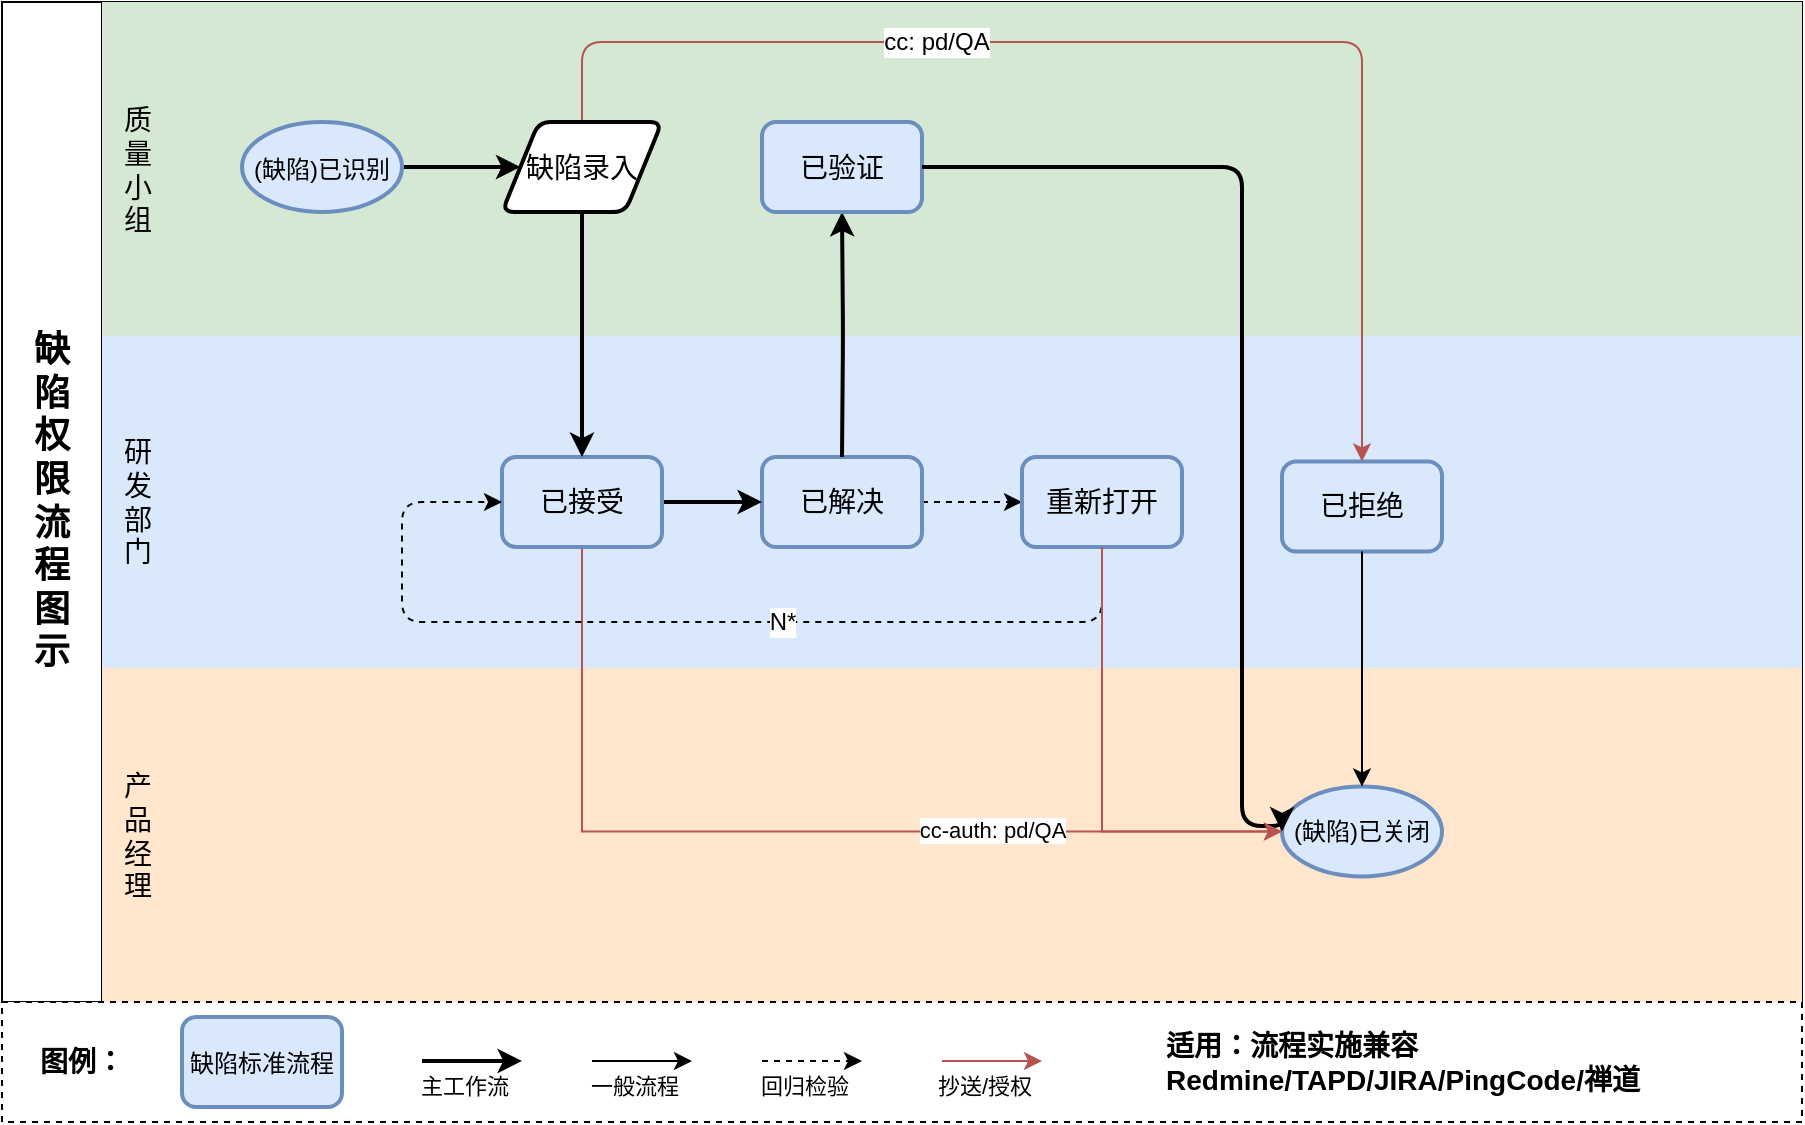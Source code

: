 <mxfile version="20.8.20" type="github">
  <diagram id="prtHgNgQTEPvFCAcTncT" name="缺陷权限流程图示">
    <mxGraphModel dx="1434" dy="764" grid="1" gridSize="10" guides="1" tooltips="1" connect="1" arrows="1" fold="1" page="1" pageScale="1" pageWidth="1169" pageHeight="827" math="0" shadow="0">
      <root>
        <mxCell id="0" />
        <mxCell id="1" parent="0" />
        <mxCell id="22" value="" style="group" parent="1" vertex="1" connectable="0">
          <mxGeometry x="120" y="80" width="900" height="560" as="geometry" />
        </mxCell>
        <mxCell id="2" value="" style="shape=table;startSize=0;container=1;collapsible=0;childLayout=tableLayout;" parent="22" vertex="1">
          <mxGeometry width="900" height="500" as="geometry" />
        </mxCell>
        <mxCell id="3" value="" style="shape=tableRow;horizontal=0;startSize=0;swimlaneHead=0;swimlaneBody=0;top=0;left=0;bottom=0;right=0;collapsible=0;dropTarget=0;fillColor=none;points=[[0,0.5],[1,0.5]];portConstraint=eastwest;" parent="2" vertex="1">
          <mxGeometry width="900" height="167" as="geometry" />
        </mxCell>
        <mxCell id="4" value="&lt;font style=&quot;font-size: 18px;&quot;&gt;缺陷权限流程图示&lt;/font&gt;" style="shape=partialRectangle;html=1;whiteSpace=wrap;connectable=0;overflow=hidden;fillColor=none;top=0;left=0;bottom=0;right=0;pointerEvents=1;rowspan=3;colspan=1;fontSize=18;spacing=16;fontStyle=1" parent="3" vertex="1">
          <mxGeometry width="50" height="500" as="geometry">
            <mxRectangle width="50" height="167" as="alternateBounds" />
          </mxGeometry>
        </mxCell>
        <mxCell id="5" value="质量小组" style="shape=partialRectangle;html=1;whiteSpace=wrap;connectable=0;overflow=hidden;fillColor=#d5e8d4;top=0;left=0;bottom=0;right=0;pointerEvents=1;spacing=8;fontSize=14;strokeColor=#82b366;" parent="3" vertex="1">
          <mxGeometry x="50" width="36" height="167" as="geometry">
            <mxRectangle width="36" height="167" as="alternateBounds" />
          </mxGeometry>
        </mxCell>
        <mxCell id="6" value="" style="shape=partialRectangle;html=1;whiteSpace=wrap;connectable=0;overflow=hidden;fillColor=#d5e8d4;top=0;left=0;bottom=0;right=0;pointerEvents=1;strokeColor=#82b366;" parent="3" vertex="1">
          <mxGeometry x="86" width="814" height="167" as="geometry">
            <mxRectangle width="814" height="167" as="alternateBounds" />
          </mxGeometry>
        </mxCell>
        <mxCell id="7" value="" style="shape=tableRow;horizontal=0;startSize=0;swimlaneHead=0;swimlaneBody=0;top=0;left=0;bottom=0;right=0;collapsible=0;dropTarget=0;fillColor=none;points=[[0,0.5],[1,0.5]];portConstraint=eastwest;" parent="2" vertex="1">
          <mxGeometry y="167" width="900" height="166" as="geometry" />
        </mxCell>
        <mxCell id="8" value="" style="shape=partialRectangle;html=1;whiteSpace=wrap;connectable=0;overflow=hidden;fillColor=none;top=0;left=0;bottom=0;right=0;pointerEvents=1;" parent="7" vertex="1" visible="0">
          <mxGeometry width="50" height="166" as="geometry">
            <mxRectangle width="50" height="166" as="alternateBounds" />
          </mxGeometry>
        </mxCell>
        <mxCell id="9" value="研发部门" style="shape=partialRectangle;html=1;whiteSpace=wrap;connectable=0;overflow=hidden;fillColor=#dae8fc;top=0;left=0;bottom=0;right=0;pointerEvents=1;spacing=8;fontSize=14;strokeColor=#6c8ebf;" parent="7" vertex="1">
          <mxGeometry x="50" width="36" height="166" as="geometry">
            <mxRectangle width="36" height="166" as="alternateBounds" />
          </mxGeometry>
        </mxCell>
        <mxCell id="10" value="" style="shape=partialRectangle;html=1;whiteSpace=wrap;connectable=0;overflow=hidden;fillColor=#dae8fc;top=0;left=0;bottom=0;right=0;pointerEvents=1;strokeColor=#6c8ebf;" parent="7" vertex="1">
          <mxGeometry x="86" width="814" height="166" as="geometry">
            <mxRectangle width="814" height="166" as="alternateBounds" />
          </mxGeometry>
        </mxCell>
        <mxCell id="11" value="" style="shape=tableRow;horizontal=0;startSize=0;swimlaneHead=0;swimlaneBody=0;top=0;left=0;bottom=0;right=0;collapsible=0;dropTarget=0;fillColor=none;points=[[0,0.5],[1,0.5]];portConstraint=eastwest;" parent="2" vertex="1">
          <mxGeometry y="333" width="900" height="167" as="geometry" />
        </mxCell>
        <mxCell id="12" value="" style="shape=partialRectangle;html=1;whiteSpace=wrap;connectable=0;overflow=hidden;fillColor=none;top=0;left=0;bottom=0;right=0;pointerEvents=1;" parent="11" vertex="1" visible="0">
          <mxGeometry width="50" height="167" as="geometry">
            <mxRectangle width="50" height="167" as="alternateBounds" />
          </mxGeometry>
        </mxCell>
        <mxCell id="13" value="产品经理" style="shape=partialRectangle;html=1;whiteSpace=wrap;connectable=0;overflow=hidden;fillColor=#ffe6cc;top=0;left=0;bottom=0;right=0;pointerEvents=1;spacing=8;fontSize=14;strokeColor=#d79b00;" parent="11" vertex="1">
          <mxGeometry x="50" width="36" height="167" as="geometry">
            <mxRectangle width="36" height="167" as="alternateBounds" />
          </mxGeometry>
        </mxCell>
        <mxCell id="14" value="" style="shape=partialRectangle;html=1;whiteSpace=wrap;connectable=0;overflow=hidden;fillColor=#ffe6cc;top=0;left=0;bottom=0;right=0;pointerEvents=1;strokeColor=#d79b00;" parent="11" vertex="1">
          <mxGeometry x="86" width="814" height="167" as="geometry">
            <mxRectangle width="814" height="167" as="alternateBounds" />
          </mxGeometry>
        </mxCell>
        <mxCell id="21" value="" style="rounded=0;whiteSpace=wrap;html=1;fontSize=14;dashed=1;" parent="22" vertex="1">
          <mxGeometry y="500" width="900" height="60" as="geometry" />
        </mxCell>
        <mxCell id="23" value="图例：" style="text;html=1;strokeColor=none;fillColor=none;align=center;verticalAlign=middle;whiteSpace=wrap;rounded=0;dashed=1;fontSize=14;fontStyle=1" parent="22" vertex="1">
          <mxGeometry x="10" y="515" width="60" height="30" as="geometry" />
        </mxCell>
        <mxCell id="24" value="&lt;font style=&quot;font-size: 12px;&quot;&gt;缺陷标准流程&lt;/font&gt;" style="rounded=1;whiteSpace=wrap;html=1;absoluteArcSize=1;arcSize=14;strokeWidth=2;fontSize=14;fillColor=#dae8fc;strokeColor=#6c8ebf;" parent="22" vertex="1">
          <mxGeometry x="90" y="507.5" width="80" height="45" as="geometry" />
        </mxCell>
        <mxCell id="27" value="已拒绝" style="rounded=1;whiteSpace=wrap;html=1;absoluteArcSize=1;arcSize=14;strokeWidth=2;fontSize=14;fillColor=#dae8fc;strokeColor=#6c8ebf;" parent="22" vertex="1">
          <mxGeometry x="640" y="229.75" width="80" height="45" as="geometry" />
        </mxCell>
        <mxCell id="41" style="edgeStyle=orthogonalEdgeStyle;html=1;exitX=1;exitY=0.5;exitDx=0;exitDy=0;entryX=0;entryY=0.5;entryDx=0;entryDy=0;fontSize=12;fillColor=#f8cecc;strokeColor=#000000;dashed=1;" parent="22" source="32" target="36" edge="1">
          <mxGeometry relative="1" as="geometry" />
        </mxCell>
        <mxCell id="32" value="已解决" style="rounded=1;whiteSpace=wrap;html=1;absoluteArcSize=1;arcSize=14;strokeWidth=2;fontSize=14;fillColor=#dae8fc;strokeColor=#6c8ebf;" parent="22" vertex="1">
          <mxGeometry x="380" y="227.5" width="80" height="45" as="geometry" />
        </mxCell>
        <mxCell id="38" style="edgeStyle=orthogonalEdgeStyle;html=1;exitX=0.5;exitY=0;exitDx=0;exitDy=0;entryX=0.5;entryY=1;entryDx=0;entryDy=0;fontSize=12;strokeWidth=2;" parent="22" target="35" edge="1">
          <mxGeometry relative="1" as="geometry">
            <mxPoint x="420" y="227.5" as="sourcePoint" />
          </mxGeometry>
        </mxCell>
        <mxCell id="35" value="已验证" style="rounded=1;whiteSpace=wrap;html=1;absoluteArcSize=1;arcSize=14;strokeWidth=2;fontSize=14;fillColor=#dae8fc;strokeColor=#6c8ebf;" parent="22" vertex="1">
          <mxGeometry x="380" y="60" width="80" height="45" as="geometry" />
        </mxCell>
        <mxCell id="36" value="重新打开" style="rounded=1;whiteSpace=wrap;html=1;absoluteArcSize=1;arcSize=14;strokeWidth=2;fontSize=14;fillColor=#dae8fc;strokeColor=#6c8ebf;" parent="22" vertex="1">
          <mxGeometry x="510" y="227.5" width="80" height="45" as="geometry" />
        </mxCell>
        <mxCell id="dTOIaPzAnfacTVlvx3Cz-57" value="" style="endArrow=classic;html=1;rounded=0;strokeColor=#000000;strokeWidth=2;" parent="22" edge="1">
          <mxGeometry width="50" height="50" relative="1" as="geometry">
            <mxPoint x="210" y="529.5" as="sourcePoint" />
            <mxPoint x="260" y="529.5" as="targetPoint" />
          </mxGeometry>
        </mxCell>
        <mxCell id="dTOIaPzAnfacTVlvx3Cz-58" value="主工作流" style="edgeLabel;html=1;align=center;verticalAlign=middle;resizable=0;points=[];" parent="dTOIaPzAnfacTVlvx3Cz-57" vertex="1" connectable="0">
          <mxGeometry x="-0.18" y="-12" relative="1" as="geometry">
            <mxPoint as="offset" />
          </mxGeometry>
        </mxCell>
        <mxCell id="dTOIaPzAnfacTVlvx3Cz-49" value="" style="endArrow=classic;html=1;rounded=0;strokeColor=#000000;strokeWidth=1;" parent="22" edge="1">
          <mxGeometry width="50" height="50" relative="1" as="geometry">
            <mxPoint x="295" y="529.5" as="sourcePoint" />
            <mxPoint x="345" y="529.5" as="targetPoint" />
          </mxGeometry>
        </mxCell>
        <mxCell id="dTOIaPzAnfacTVlvx3Cz-50" value="一般流程" style="edgeLabel;html=1;align=center;verticalAlign=middle;resizable=0;points=[];" parent="dTOIaPzAnfacTVlvx3Cz-49" vertex="1" connectable="0">
          <mxGeometry x="-0.18" y="-12" relative="1" as="geometry">
            <mxPoint as="offset" />
          </mxGeometry>
        </mxCell>
        <mxCell id="dTOIaPzAnfacTVlvx3Cz-52" value="" style="endArrow=classic;html=1;rounded=0;strokeColor=#000000;strokeWidth=1;dashed=1;" parent="22" edge="1">
          <mxGeometry width="50" height="50" relative="1" as="geometry">
            <mxPoint x="380" y="529.5" as="sourcePoint" />
            <mxPoint x="430" y="529.5" as="targetPoint" />
          </mxGeometry>
        </mxCell>
        <mxCell id="dTOIaPzAnfacTVlvx3Cz-53" value="回归检验" style="edgeLabel;html=1;align=center;verticalAlign=middle;resizable=0;points=[];" parent="dTOIaPzAnfacTVlvx3Cz-52" vertex="1" connectable="0">
          <mxGeometry x="-0.18" y="-12" relative="1" as="geometry">
            <mxPoint as="offset" />
          </mxGeometry>
        </mxCell>
        <mxCell id="dTOIaPzAnfacTVlvx3Cz-55" value="" style="endArrow=classic;html=1;rounded=0;strokeColor=#b85450;strokeWidth=1;fillColor=#f8cecc;" parent="22" edge="1">
          <mxGeometry width="50" height="50" relative="1" as="geometry">
            <mxPoint x="470" y="529.5" as="sourcePoint" />
            <mxPoint x="520" y="529.5" as="targetPoint" />
          </mxGeometry>
        </mxCell>
        <mxCell id="dTOIaPzAnfacTVlvx3Cz-56" value="抄送/授权" style="edgeLabel;html=1;align=center;verticalAlign=middle;resizable=0;points=[];" parent="dTOIaPzAnfacTVlvx3Cz-55" vertex="1" connectable="0">
          <mxGeometry x="-0.18" y="-12" relative="1" as="geometry">
            <mxPoint as="offset" />
          </mxGeometry>
        </mxCell>
        <mxCell id="dTOIaPzAnfacTVlvx3Cz-59" value="适用：流程实施兼容Redmine/TAPD/JIRA/PingCode/禅道" style="text;html=1;strokeColor=none;fillColor=none;align=left;verticalAlign=middle;whiteSpace=wrap;rounded=0;dashed=1;fontSize=14;fontStyle=1" parent="22" vertex="1">
          <mxGeometry x="580" y="515" width="280" height="30" as="geometry" />
        </mxCell>
        <mxCell id="25" style="edgeStyle=none;html=1;exitX=1;exitY=0.5;exitDx=0;exitDy=0;exitPerimeter=0;entryX=0;entryY=0.5;entryDx=0;entryDy=0;fontSize=12;strokeWidth=2;" parent="1" source="15" target="20" edge="1">
          <mxGeometry relative="1" as="geometry" />
        </mxCell>
        <mxCell id="15" value="&lt;font style=&quot;font-size: 12px;&quot;&gt;(缺陷)已识别&lt;/font&gt;" style="strokeWidth=2;html=1;shape=mxgraph.flowchart.start_1;whiteSpace=wrap;fontSize=14;fillColor=#dae8fc;strokeColor=#6c8ebf;" parent="1" vertex="1">
          <mxGeometry x="240" y="140" width="80" height="45" as="geometry" />
        </mxCell>
        <mxCell id="30" style="edgeStyle=orthogonalEdgeStyle;html=1;exitX=1;exitY=0.5;exitDx=0;exitDy=0;entryX=0;entryY=0.5;entryDx=0;entryDy=0;fontSize=12;strokeWidth=2;" parent="1" source="16" edge="1">
          <mxGeometry relative="1" as="geometry">
            <mxPoint x="500" y="330.0" as="targetPoint" />
          </mxGeometry>
        </mxCell>
        <mxCell id="dTOIaPzAnfacTVlvx3Cz-45" style="edgeStyle=orthogonalEdgeStyle;rounded=0;orthogonalLoop=1;jettySize=auto;html=1;exitX=0.5;exitY=1;exitDx=0;exitDy=0;entryX=0;entryY=0.5;entryDx=0;entryDy=0;entryPerimeter=0;fillColor=#f8cecc;strokeColor=#b85450;" parent="1" source="16" target="17" edge="1">
          <mxGeometry relative="1" as="geometry" />
        </mxCell>
        <mxCell id="dTOIaPzAnfacTVlvx3Cz-47" value="cc-auth: pd/QA" style="edgeLabel;html=1;align=center;verticalAlign=middle;resizable=0;points=[];" parent="dTOIaPzAnfacTVlvx3Cz-45" vertex="1" connectable="0">
          <mxGeometry x="0.411" y="1" relative="1" as="geometry">
            <mxPoint as="offset" />
          </mxGeometry>
        </mxCell>
        <mxCell id="16" value="已接受" style="rounded=1;whiteSpace=wrap;html=1;absoluteArcSize=1;arcSize=14;strokeWidth=2;fontSize=14;fillColor=#dae8fc;strokeColor=#6c8ebf;" parent="1" vertex="1">
          <mxGeometry x="370" y="307.5" width="80" height="45" as="geometry" />
        </mxCell>
        <mxCell id="26" style="edgeStyle=none;html=1;exitX=0.5;exitY=1;exitDx=0;exitDy=0;entryX=0.5;entryY=0;entryDx=0;entryDy=0;fontSize=12;strokeWidth=2;" parent="1" source="20" target="16" edge="1">
          <mxGeometry relative="1" as="geometry" />
        </mxCell>
        <mxCell id="29" style="edgeStyle=orthogonalEdgeStyle;html=1;exitX=0.5;exitY=0;exitDx=0;exitDy=0;entryX=0.5;entryY=0;entryDx=0;entryDy=0;fontSize=12;fillColor=#f8cecc;strokeColor=#b85450;" parent="1" source="20" target="27" edge="1">
          <mxGeometry relative="1" as="geometry">
            <Array as="points">
              <mxPoint x="410" y="100" />
              <mxPoint x="800" y="100" />
            </Array>
          </mxGeometry>
        </mxCell>
        <mxCell id="45" value="cc: pd/QA" style="edgeLabel;html=1;align=center;verticalAlign=middle;resizable=0;points=[];fontSize=12;" parent="29" vertex="1" connectable="0">
          <mxGeometry x="-0.322" relative="1" as="geometry">
            <mxPoint as="offset" />
          </mxGeometry>
        </mxCell>
        <mxCell id="20" value="&lt;font style=&quot;font-size: 14px;&quot;&gt;缺陷录入&lt;/font&gt;" style="shape=parallelogram;html=1;strokeWidth=2;perimeter=parallelogramPerimeter;whiteSpace=wrap;rounded=1;arcSize=12;size=0.23;fontSize=12;" parent="1" vertex="1">
          <mxGeometry x="370" y="140" width="80" height="45" as="geometry" />
        </mxCell>
        <mxCell id="17" value="(缺陷)已关闭" style="strokeWidth=2;html=1;shape=mxgraph.flowchart.start_1;whiteSpace=wrap;fontSize=12;fillColor=#dae8fc;strokeColor=#6c8ebf;" parent="1" vertex="1">
          <mxGeometry x="760" y="472.25" width="80" height="45" as="geometry" />
        </mxCell>
        <mxCell id="28" style="edgeStyle=none;html=1;exitX=0.5;exitY=1;exitDx=0;exitDy=0;entryX=0.5;entryY=0;entryDx=0;entryDy=0;entryPerimeter=0;fontSize=12;strokeWidth=1;" parent="1" source="27" target="17" edge="1">
          <mxGeometry relative="1" as="geometry" />
        </mxCell>
        <mxCell id="39" style="edgeStyle=orthogonalEdgeStyle;html=1;exitX=1;exitY=0.5;exitDx=0;exitDy=0;entryX=0;entryY=0.5;entryDx=0;entryDy=0;entryPerimeter=0;fontSize=12;strokeWidth=2;" parent="1" source="35" target="17" edge="1">
          <mxGeometry relative="1" as="geometry">
            <Array as="points">
              <mxPoint x="740" y="162" />
              <mxPoint x="740" y="492" />
            </Array>
          </mxGeometry>
        </mxCell>
        <mxCell id="42" style="edgeStyle=orthogonalEdgeStyle;html=1;exitX=0.5;exitY=1;exitDx=0;exitDy=0;entryX=0;entryY=0.5;entryDx=0;entryDy=0;fontSize=12;fillColor=#f8cecc;strokeColor=#000000;dashed=1;" parent="1" source="36" target="16" edge="1">
          <mxGeometry relative="1" as="geometry">
            <Array as="points">
              <mxPoint x="670" y="390" />
              <mxPoint x="320" y="390" />
              <mxPoint x="320" y="330" />
            </Array>
          </mxGeometry>
        </mxCell>
        <mxCell id="44" value="N*" style="edgeLabel;html=1;align=center;verticalAlign=middle;resizable=0;points=[];fontSize=12;" parent="42" vertex="1" connectable="0">
          <mxGeometry x="-0.207" relative="1" as="geometry">
            <mxPoint as="offset" />
          </mxGeometry>
        </mxCell>
        <mxCell id="dTOIaPzAnfacTVlvx3Cz-48" style="edgeStyle=orthogonalEdgeStyle;rounded=0;orthogonalLoop=1;jettySize=auto;html=1;exitX=0.5;exitY=1;exitDx=0;exitDy=0;entryX=0;entryY=0.5;entryDx=0;entryDy=0;entryPerimeter=0;strokeColor=#b85450;fillColor=#f8cecc;" parent="1" source="36" target="17" edge="1">
          <mxGeometry relative="1" as="geometry" />
        </mxCell>
      </root>
    </mxGraphModel>
  </diagram>
</mxfile>
